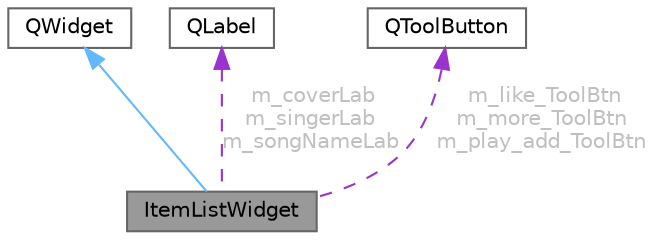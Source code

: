 digraph "ItemListWidget"
{
 // LATEX_PDF_SIZE
  bgcolor="transparent";
  edge [fontname=Helvetica,fontsize=10,labelfontname=Helvetica,labelfontsize=10];
  node [fontname=Helvetica,fontsize=10,shape=box,height=0.2,width=0.4];
  Node1 [id="Node000001",label="ItemListWidget",height=0.2,width=0.4,color="gray40", fillcolor="grey60", style="filled", fontcolor="black",tooltip="小图标列表推荐项控件类，显示封面、歌曲名和歌手"];
  Node2 -> Node1 [id="edge1_Node000001_Node000002",dir="back",color="steelblue1",style="solid",tooltip=" "];
  Node2 [id="Node000002",label="QWidget",height=0.2,width=0.4,color="gray40", fillcolor="white", style="filled",tooltip=" "];
  Node3 -> Node1 [id="edge2_Node000001_Node000003",dir="back",color="darkorchid3",style="dashed",tooltip=" ",label=" m_coverLab\nm_singerLab\nm_songNameLab",fontcolor="grey" ];
  Node3 [id="Node000003",label="QLabel",height=0.2,width=0.4,color="gray40", fillcolor="white", style="filled",URL="$class_q_label.html",tooltip="标签控件类"];
  Node4 -> Node1 [id="edge3_Node000001_Node000004",dir="back",color="darkorchid3",style="dashed",tooltip=" ",label=" m_like_ToolBtn\nm_more_ToolBtn\nm_play_add_ToolBtn",fontcolor="grey" ];
  Node4 [id="Node000004",label="QToolButton",height=0.2,width=0.4,color="gray40", fillcolor="white", style="filled",URL="$class_q_tool_button.html",tooltip="工具按钮类"];
}
